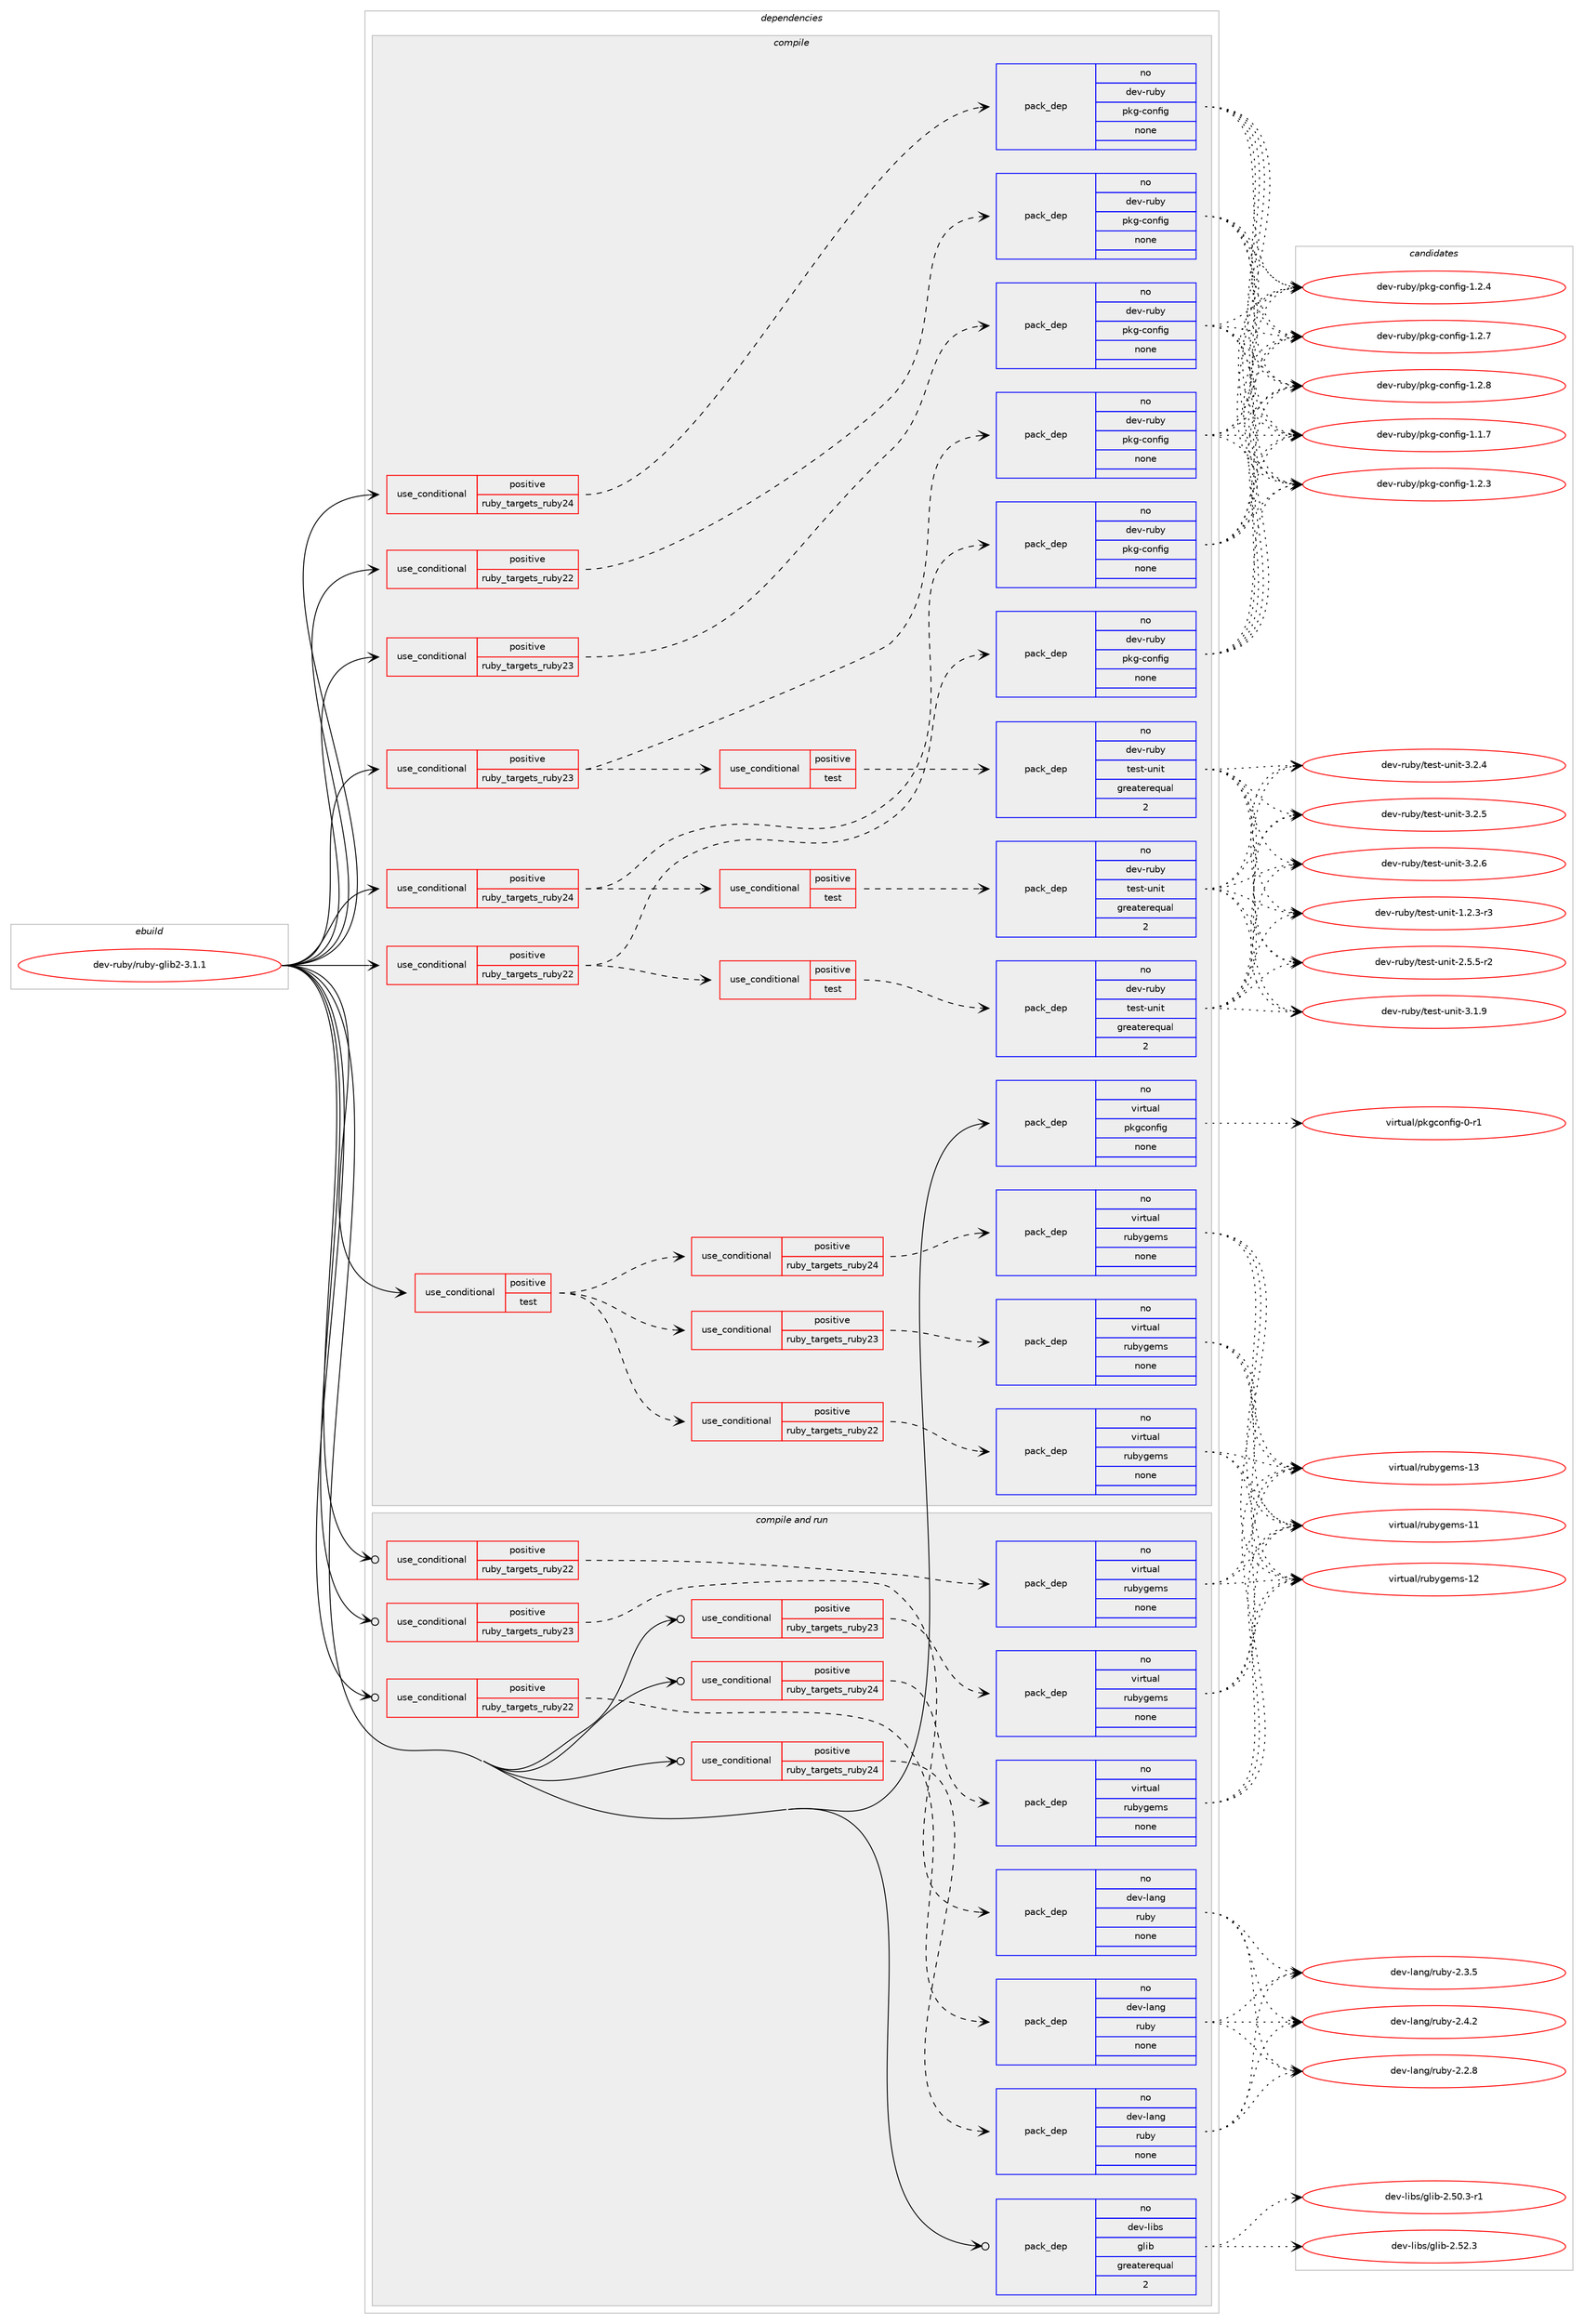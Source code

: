 digraph prolog {

# *************
# Graph options
# *************

newrank=true;
concentrate=true;
compound=true;
graph [rankdir=LR,fontname=Helvetica,fontsize=10,ranksep=1.5];#, ranksep=2.5, nodesep=0.2];
edge  [arrowhead=vee];
node  [fontname=Helvetica,fontsize=10];

# **********
# The ebuild
# **********

subgraph cluster_leftcol {
color=gray;
rank=same;
label=<<i>ebuild</i>>;
id [label="dev-ruby/ruby-glib2-3.1.1", color=red, width=4, href="../dev-ruby/ruby-glib2-3.1.1.svg"];
}

# ****************
# The dependencies
# ****************

subgraph cluster_midcol {
color=gray;
label=<<i>dependencies</i>>;
subgraph cluster_compile {
fillcolor="#eeeeee";
style=filled;
label=<<i>compile</i>>;
subgraph cond70998 {
dependency266520 [label=<<TABLE BORDER="0" CELLBORDER="1" CELLSPACING="0" CELLPADDING="4"><TR><TD ROWSPAN="3" CELLPADDING="10">use_conditional</TD></TR><TR><TD>positive</TD></TR><TR><TD>ruby_targets_ruby22</TD></TR></TABLE>>, shape=none, color=red];
subgraph pack191408 {
dependency266521 [label=<<TABLE BORDER="0" CELLBORDER="1" CELLSPACING="0" CELLPADDING="4" WIDTH="220"><TR><TD ROWSPAN="6" CELLPADDING="30">pack_dep</TD></TR><TR><TD WIDTH="110">no</TD></TR><TR><TD>dev-ruby</TD></TR><TR><TD>pkg-config</TD></TR><TR><TD>none</TD></TR><TR><TD></TD></TR></TABLE>>, shape=none, color=blue];
}
dependency266520:e -> dependency266521:w [weight=20,style="dashed",arrowhead="vee"];
}
id:e -> dependency266520:w [weight=20,style="solid",arrowhead="vee"];
subgraph cond70999 {
dependency266522 [label=<<TABLE BORDER="0" CELLBORDER="1" CELLSPACING="0" CELLPADDING="4"><TR><TD ROWSPAN="3" CELLPADDING="10">use_conditional</TD></TR><TR><TD>positive</TD></TR><TR><TD>ruby_targets_ruby22</TD></TR></TABLE>>, shape=none, color=red];
subgraph pack191409 {
dependency266523 [label=<<TABLE BORDER="0" CELLBORDER="1" CELLSPACING="0" CELLPADDING="4" WIDTH="220"><TR><TD ROWSPAN="6" CELLPADDING="30">pack_dep</TD></TR><TR><TD WIDTH="110">no</TD></TR><TR><TD>dev-ruby</TD></TR><TR><TD>pkg-config</TD></TR><TR><TD>none</TD></TR><TR><TD></TD></TR></TABLE>>, shape=none, color=blue];
}
dependency266522:e -> dependency266523:w [weight=20,style="dashed",arrowhead="vee"];
subgraph cond71000 {
dependency266524 [label=<<TABLE BORDER="0" CELLBORDER="1" CELLSPACING="0" CELLPADDING="4"><TR><TD ROWSPAN="3" CELLPADDING="10">use_conditional</TD></TR><TR><TD>positive</TD></TR><TR><TD>test</TD></TR></TABLE>>, shape=none, color=red];
subgraph pack191410 {
dependency266525 [label=<<TABLE BORDER="0" CELLBORDER="1" CELLSPACING="0" CELLPADDING="4" WIDTH="220"><TR><TD ROWSPAN="6" CELLPADDING="30">pack_dep</TD></TR><TR><TD WIDTH="110">no</TD></TR><TR><TD>dev-ruby</TD></TR><TR><TD>test-unit</TD></TR><TR><TD>greaterequal</TD></TR><TR><TD>2</TD></TR></TABLE>>, shape=none, color=blue];
}
dependency266524:e -> dependency266525:w [weight=20,style="dashed",arrowhead="vee"];
}
dependency266522:e -> dependency266524:w [weight=20,style="dashed",arrowhead="vee"];
}
id:e -> dependency266522:w [weight=20,style="solid",arrowhead="vee"];
subgraph cond71001 {
dependency266526 [label=<<TABLE BORDER="0" CELLBORDER="1" CELLSPACING="0" CELLPADDING="4"><TR><TD ROWSPAN="3" CELLPADDING="10">use_conditional</TD></TR><TR><TD>positive</TD></TR><TR><TD>ruby_targets_ruby23</TD></TR></TABLE>>, shape=none, color=red];
subgraph pack191411 {
dependency266527 [label=<<TABLE BORDER="0" CELLBORDER="1" CELLSPACING="0" CELLPADDING="4" WIDTH="220"><TR><TD ROWSPAN="6" CELLPADDING="30">pack_dep</TD></TR><TR><TD WIDTH="110">no</TD></TR><TR><TD>dev-ruby</TD></TR><TR><TD>pkg-config</TD></TR><TR><TD>none</TD></TR><TR><TD></TD></TR></TABLE>>, shape=none, color=blue];
}
dependency266526:e -> dependency266527:w [weight=20,style="dashed",arrowhead="vee"];
}
id:e -> dependency266526:w [weight=20,style="solid",arrowhead="vee"];
subgraph cond71002 {
dependency266528 [label=<<TABLE BORDER="0" CELLBORDER="1" CELLSPACING="0" CELLPADDING="4"><TR><TD ROWSPAN="3" CELLPADDING="10">use_conditional</TD></TR><TR><TD>positive</TD></TR><TR><TD>ruby_targets_ruby23</TD></TR></TABLE>>, shape=none, color=red];
subgraph pack191412 {
dependency266529 [label=<<TABLE BORDER="0" CELLBORDER="1" CELLSPACING="0" CELLPADDING="4" WIDTH="220"><TR><TD ROWSPAN="6" CELLPADDING="30">pack_dep</TD></TR><TR><TD WIDTH="110">no</TD></TR><TR><TD>dev-ruby</TD></TR><TR><TD>pkg-config</TD></TR><TR><TD>none</TD></TR><TR><TD></TD></TR></TABLE>>, shape=none, color=blue];
}
dependency266528:e -> dependency266529:w [weight=20,style="dashed",arrowhead="vee"];
subgraph cond71003 {
dependency266530 [label=<<TABLE BORDER="0" CELLBORDER="1" CELLSPACING="0" CELLPADDING="4"><TR><TD ROWSPAN="3" CELLPADDING="10">use_conditional</TD></TR><TR><TD>positive</TD></TR><TR><TD>test</TD></TR></TABLE>>, shape=none, color=red];
subgraph pack191413 {
dependency266531 [label=<<TABLE BORDER="0" CELLBORDER="1" CELLSPACING="0" CELLPADDING="4" WIDTH="220"><TR><TD ROWSPAN="6" CELLPADDING="30">pack_dep</TD></TR><TR><TD WIDTH="110">no</TD></TR><TR><TD>dev-ruby</TD></TR><TR><TD>test-unit</TD></TR><TR><TD>greaterequal</TD></TR><TR><TD>2</TD></TR></TABLE>>, shape=none, color=blue];
}
dependency266530:e -> dependency266531:w [weight=20,style="dashed",arrowhead="vee"];
}
dependency266528:e -> dependency266530:w [weight=20,style="dashed",arrowhead="vee"];
}
id:e -> dependency266528:w [weight=20,style="solid",arrowhead="vee"];
subgraph cond71004 {
dependency266532 [label=<<TABLE BORDER="0" CELLBORDER="1" CELLSPACING="0" CELLPADDING="4"><TR><TD ROWSPAN="3" CELLPADDING="10">use_conditional</TD></TR><TR><TD>positive</TD></TR><TR><TD>ruby_targets_ruby24</TD></TR></TABLE>>, shape=none, color=red];
subgraph pack191414 {
dependency266533 [label=<<TABLE BORDER="0" CELLBORDER="1" CELLSPACING="0" CELLPADDING="4" WIDTH="220"><TR><TD ROWSPAN="6" CELLPADDING="30">pack_dep</TD></TR><TR><TD WIDTH="110">no</TD></TR><TR><TD>dev-ruby</TD></TR><TR><TD>pkg-config</TD></TR><TR><TD>none</TD></TR><TR><TD></TD></TR></TABLE>>, shape=none, color=blue];
}
dependency266532:e -> dependency266533:w [weight=20,style="dashed",arrowhead="vee"];
}
id:e -> dependency266532:w [weight=20,style="solid",arrowhead="vee"];
subgraph cond71005 {
dependency266534 [label=<<TABLE BORDER="0" CELLBORDER="1" CELLSPACING="0" CELLPADDING="4"><TR><TD ROWSPAN="3" CELLPADDING="10">use_conditional</TD></TR><TR><TD>positive</TD></TR><TR><TD>ruby_targets_ruby24</TD></TR></TABLE>>, shape=none, color=red];
subgraph pack191415 {
dependency266535 [label=<<TABLE BORDER="0" CELLBORDER="1" CELLSPACING="0" CELLPADDING="4" WIDTH="220"><TR><TD ROWSPAN="6" CELLPADDING="30">pack_dep</TD></TR><TR><TD WIDTH="110">no</TD></TR><TR><TD>dev-ruby</TD></TR><TR><TD>pkg-config</TD></TR><TR><TD>none</TD></TR><TR><TD></TD></TR></TABLE>>, shape=none, color=blue];
}
dependency266534:e -> dependency266535:w [weight=20,style="dashed",arrowhead="vee"];
subgraph cond71006 {
dependency266536 [label=<<TABLE BORDER="0" CELLBORDER="1" CELLSPACING="0" CELLPADDING="4"><TR><TD ROWSPAN="3" CELLPADDING="10">use_conditional</TD></TR><TR><TD>positive</TD></TR><TR><TD>test</TD></TR></TABLE>>, shape=none, color=red];
subgraph pack191416 {
dependency266537 [label=<<TABLE BORDER="0" CELLBORDER="1" CELLSPACING="0" CELLPADDING="4" WIDTH="220"><TR><TD ROWSPAN="6" CELLPADDING="30">pack_dep</TD></TR><TR><TD WIDTH="110">no</TD></TR><TR><TD>dev-ruby</TD></TR><TR><TD>test-unit</TD></TR><TR><TD>greaterequal</TD></TR><TR><TD>2</TD></TR></TABLE>>, shape=none, color=blue];
}
dependency266536:e -> dependency266537:w [weight=20,style="dashed",arrowhead="vee"];
}
dependency266534:e -> dependency266536:w [weight=20,style="dashed",arrowhead="vee"];
}
id:e -> dependency266534:w [weight=20,style="solid",arrowhead="vee"];
subgraph cond71007 {
dependency266538 [label=<<TABLE BORDER="0" CELLBORDER="1" CELLSPACING="0" CELLPADDING="4"><TR><TD ROWSPAN="3" CELLPADDING="10">use_conditional</TD></TR><TR><TD>positive</TD></TR><TR><TD>test</TD></TR></TABLE>>, shape=none, color=red];
subgraph cond71008 {
dependency266539 [label=<<TABLE BORDER="0" CELLBORDER="1" CELLSPACING="0" CELLPADDING="4"><TR><TD ROWSPAN="3" CELLPADDING="10">use_conditional</TD></TR><TR><TD>positive</TD></TR><TR><TD>ruby_targets_ruby22</TD></TR></TABLE>>, shape=none, color=red];
subgraph pack191417 {
dependency266540 [label=<<TABLE BORDER="0" CELLBORDER="1" CELLSPACING="0" CELLPADDING="4" WIDTH="220"><TR><TD ROWSPAN="6" CELLPADDING="30">pack_dep</TD></TR><TR><TD WIDTH="110">no</TD></TR><TR><TD>virtual</TD></TR><TR><TD>rubygems</TD></TR><TR><TD>none</TD></TR><TR><TD></TD></TR></TABLE>>, shape=none, color=blue];
}
dependency266539:e -> dependency266540:w [weight=20,style="dashed",arrowhead="vee"];
}
dependency266538:e -> dependency266539:w [weight=20,style="dashed",arrowhead="vee"];
subgraph cond71009 {
dependency266541 [label=<<TABLE BORDER="0" CELLBORDER="1" CELLSPACING="0" CELLPADDING="4"><TR><TD ROWSPAN="3" CELLPADDING="10">use_conditional</TD></TR><TR><TD>positive</TD></TR><TR><TD>ruby_targets_ruby23</TD></TR></TABLE>>, shape=none, color=red];
subgraph pack191418 {
dependency266542 [label=<<TABLE BORDER="0" CELLBORDER="1" CELLSPACING="0" CELLPADDING="4" WIDTH="220"><TR><TD ROWSPAN="6" CELLPADDING="30">pack_dep</TD></TR><TR><TD WIDTH="110">no</TD></TR><TR><TD>virtual</TD></TR><TR><TD>rubygems</TD></TR><TR><TD>none</TD></TR><TR><TD></TD></TR></TABLE>>, shape=none, color=blue];
}
dependency266541:e -> dependency266542:w [weight=20,style="dashed",arrowhead="vee"];
}
dependency266538:e -> dependency266541:w [weight=20,style="dashed",arrowhead="vee"];
subgraph cond71010 {
dependency266543 [label=<<TABLE BORDER="0" CELLBORDER="1" CELLSPACING="0" CELLPADDING="4"><TR><TD ROWSPAN="3" CELLPADDING="10">use_conditional</TD></TR><TR><TD>positive</TD></TR><TR><TD>ruby_targets_ruby24</TD></TR></TABLE>>, shape=none, color=red];
subgraph pack191419 {
dependency266544 [label=<<TABLE BORDER="0" CELLBORDER="1" CELLSPACING="0" CELLPADDING="4" WIDTH="220"><TR><TD ROWSPAN="6" CELLPADDING="30">pack_dep</TD></TR><TR><TD WIDTH="110">no</TD></TR><TR><TD>virtual</TD></TR><TR><TD>rubygems</TD></TR><TR><TD>none</TD></TR><TR><TD></TD></TR></TABLE>>, shape=none, color=blue];
}
dependency266543:e -> dependency266544:w [weight=20,style="dashed",arrowhead="vee"];
}
dependency266538:e -> dependency266543:w [weight=20,style="dashed",arrowhead="vee"];
}
id:e -> dependency266538:w [weight=20,style="solid",arrowhead="vee"];
subgraph pack191420 {
dependency266545 [label=<<TABLE BORDER="0" CELLBORDER="1" CELLSPACING="0" CELLPADDING="4" WIDTH="220"><TR><TD ROWSPAN="6" CELLPADDING="30">pack_dep</TD></TR><TR><TD WIDTH="110">no</TD></TR><TR><TD>virtual</TD></TR><TR><TD>pkgconfig</TD></TR><TR><TD>none</TD></TR><TR><TD></TD></TR></TABLE>>, shape=none, color=blue];
}
id:e -> dependency266545:w [weight=20,style="solid",arrowhead="vee"];
}
subgraph cluster_compileandrun {
fillcolor="#eeeeee";
style=filled;
label=<<i>compile and run</i>>;
subgraph cond71011 {
dependency266546 [label=<<TABLE BORDER="0" CELLBORDER="1" CELLSPACING="0" CELLPADDING="4"><TR><TD ROWSPAN="3" CELLPADDING="10">use_conditional</TD></TR><TR><TD>positive</TD></TR><TR><TD>ruby_targets_ruby22</TD></TR></TABLE>>, shape=none, color=red];
subgraph pack191421 {
dependency266547 [label=<<TABLE BORDER="0" CELLBORDER="1" CELLSPACING="0" CELLPADDING="4" WIDTH="220"><TR><TD ROWSPAN="6" CELLPADDING="30">pack_dep</TD></TR><TR><TD WIDTH="110">no</TD></TR><TR><TD>dev-lang</TD></TR><TR><TD>ruby</TD></TR><TR><TD>none</TD></TR><TR><TD></TD></TR></TABLE>>, shape=none, color=blue];
}
dependency266546:e -> dependency266547:w [weight=20,style="dashed",arrowhead="vee"];
}
id:e -> dependency266546:w [weight=20,style="solid",arrowhead="odotvee"];
subgraph cond71012 {
dependency266548 [label=<<TABLE BORDER="0" CELLBORDER="1" CELLSPACING="0" CELLPADDING="4"><TR><TD ROWSPAN="3" CELLPADDING="10">use_conditional</TD></TR><TR><TD>positive</TD></TR><TR><TD>ruby_targets_ruby22</TD></TR></TABLE>>, shape=none, color=red];
subgraph pack191422 {
dependency266549 [label=<<TABLE BORDER="0" CELLBORDER="1" CELLSPACING="0" CELLPADDING="4" WIDTH="220"><TR><TD ROWSPAN="6" CELLPADDING="30">pack_dep</TD></TR><TR><TD WIDTH="110">no</TD></TR><TR><TD>virtual</TD></TR><TR><TD>rubygems</TD></TR><TR><TD>none</TD></TR><TR><TD></TD></TR></TABLE>>, shape=none, color=blue];
}
dependency266548:e -> dependency266549:w [weight=20,style="dashed",arrowhead="vee"];
}
id:e -> dependency266548:w [weight=20,style="solid",arrowhead="odotvee"];
subgraph cond71013 {
dependency266550 [label=<<TABLE BORDER="0" CELLBORDER="1" CELLSPACING="0" CELLPADDING="4"><TR><TD ROWSPAN="3" CELLPADDING="10">use_conditional</TD></TR><TR><TD>positive</TD></TR><TR><TD>ruby_targets_ruby23</TD></TR></TABLE>>, shape=none, color=red];
subgraph pack191423 {
dependency266551 [label=<<TABLE BORDER="0" CELLBORDER="1" CELLSPACING="0" CELLPADDING="4" WIDTH="220"><TR><TD ROWSPAN="6" CELLPADDING="30">pack_dep</TD></TR><TR><TD WIDTH="110">no</TD></TR><TR><TD>dev-lang</TD></TR><TR><TD>ruby</TD></TR><TR><TD>none</TD></TR><TR><TD></TD></TR></TABLE>>, shape=none, color=blue];
}
dependency266550:e -> dependency266551:w [weight=20,style="dashed",arrowhead="vee"];
}
id:e -> dependency266550:w [weight=20,style="solid",arrowhead="odotvee"];
subgraph cond71014 {
dependency266552 [label=<<TABLE BORDER="0" CELLBORDER="1" CELLSPACING="0" CELLPADDING="4"><TR><TD ROWSPAN="3" CELLPADDING="10">use_conditional</TD></TR><TR><TD>positive</TD></TR><TR><TD>ruby_targets_ruby23</TD></TR></TABLE>>, shape=none, color=red];
subgraph pack191424 {
dependency266553 [label=<<TABLE BORDER="0" CELLBORDER="1" CELLSPACING="0" CELLPADDING="4" WIDTH="220"><TR><TD ROWSPAN="6" CELLPADDING="30">pack_dep</TD></TR><TR><TD WIDTH="110">no</TD></TR><TR><TD>virtual</TD></TR><TR><TD>rubygems</TD></TR><TR><TD>none</TD></TR><TR><TD></TD></TR></TABLE>>, shape=none, color=blue];
}
dependency266552:e -> dependency266553:w [weight=20,style="dashed",arrowhead="vee"];
}
id:e -> dependency266552:w [weight=20,style="solid",arrowhead="odotvee"];
subgraph cond71015 {
dependency266554 [label=<<TABLE BORDER="0" CELLBORDER="1" CELLSPACING="0" CELLPADDING="4"><TR><TD ROWSPAN="3" CELLPADDING="10">use_conditional</TD></TR><TR><TD>positive</TD></TR><TR><TD>ruby_targets_ruby24</TD></TR></TABLE>>, shape=none, color=red];
subgraph pack191425 {
dependency266555 [label=<<TABLE BORDER="0" CELLBORDER="1" CELLSPACING="0" CELLPADDING="4" WIDTH="220"><TR><TD ROWSPAN="6" CELLPADDING="30">pack_dep</TD></TR><TR><TD WIDTH="110">no</TD></TR><TR><TD>dev-lang</TD></TR><TR><TD>ruby</TD></TR><TR><TD>none</TD></TR><TR><TD></TD></TR></TABLE>>, shape=none, color=blue];
}
dependency266554:e -> dependency266555:w [weight=20,style="dashed",arrowhead="vee"];
}
id:e -> dependency266554:w [weight=20,style="solid",arrowhead="odotvee"];
subgraph cond71016 {
dependency266556 [label=<<TABLE BORDER="0" CELLBORDER="1" CELLSPACING="0" CELLPADDING="4"><TR><TD ROWSPAN="3" CELLPADDING="10">use_conditional</TD></TR><TR><TD>positive</TD></TR><TR><TD>ruby_targets_ruby24</TD></TR></TABLE>>, shape=none, color=red];
subgraph pack191426 {
dependency266557 [label=<<TABLE BORDER="0" CELLBORDER="1" CELLSPACING="0" CELLPADDING="4" WIDTH="220"><TR><TD ROWSPAN="6" CELLPADDING="30">pack_dep</TD></TR><TR><TD WIDTH="110">no</TD></TR><TR><TD>virtual</TD></TR><TR><TD>rubygems</TD></TR><TR><TD>none</TD></TR><TR><TD></TD></TR></TABLE>>, shape=none, color=blue];
}
dependency266556:e -> dependency266557:w [weight=20,style="dashed",arrowhead="vee"];
}
id:e -> dependency266556:w [weight=20,style="solid",arrowhead="odotvee"];
subgraph pack191427 {
dependency266558 [label=<<TABLE BORDER="0" CELLBORDER="1" CELLSPACING="0" CELLPADDING="4" WIDTH="220"><TR><TD ROWSPAN="6" CELLPADDING="30">pack_dep</TD></TR><TR><TD WIDTH="110">no</TD></TR><TR><TD>dev-libs</TD></TR><TR><TD>glib</TD></TR><TR><TD>greaterequal</TD></TR><TR><TD>2</TD></TR></TABLE>>, shape=none, color=blue];
}
id:e -> dependency266558:w [weight=20,style="solid",arrowhead="odotvee"];
}
subgraph cluster_run {
fillcolor="#eeeeee";
style=filled;
label=<<i>run</i>>;
}
}

# **************
# The candidates
# **************

subgraph cluster_choices {
rank=same;
color=gray;
label=<<i>candidates</i>>;

subgraph choice191408 {
color=black;
nodesep=1;
choice1001011184511411798121471121071034599111110102105103454946494655 [label="dev-ruby/pkg-config-1.1.7", color=red, width=4,href="../dev-ruby/pkg-config-1.1.7.svg"];
choice1001011184511411798121471121071034599111110102105103454946504651 [label="dev-ruby/pkg-config-1.2.3", color=red, width=4,href="../dev-ruby/pkg-config-1.2.3.svg"];
choice1001011184511411798121471121071034599111110102105103454946504652 [label="dev-ruby/pkg-config-1.2.4", color=red, width=4,href="../dev-ruby/pkg-config-1.2.4.svg"];
choice1001011184511411798121471121071034599111110102105103454946504655 [label="dev-ruby/pkg-config-1.2.7", color=red, width=4,href="../dev-ruby/pkg-config-1.2.7.svg"];
choice1001011184511411798121471121071034599111110102105103454946504656 [label="dev-ruby/pkg-config-1.2.8", color=red, width=4,href="../dev-ruby/pkg-config-1.2.8.svg"];
dependency266521:e -> choice1001011184511411798121471121071034599111110102105103454946494655:w [style=dotted,weight="100"];
dependency266521:e -> choice1001011184511411798121471121071034599111110102105103454946504651:w [style=dotted,weight="100"];
dependency266521:e -> choice1001011184511411798121471121071034599111110102105103454946504652:w [style=dotted,weight="100"];
dependency266521:e -> choice1001011184511411798121471121071034599111110102105103454946504655:w [style=dotted,weight="100"];
dependency266521:e -> choice1001011184511411798121471121071034599111110102105103454946504656:w [style=dotted,weight="100"];
}
subgraph choice191409 {
color=black;
nodesep=1;
choice1001011184511411798121471121071034599111110102105103454946494655 [label="dev-ruby/pkg-config-1.1.7", color=red, width=4,href="../dev-ruby/pkg-config-1.1.7.svg"];
choice1001011184511411798121471121071034599111110102105103454946504651 [label="dev-ruby/pkg-config-1.2.3", color=red, width=4,href="../dev-ruby/pkg-config-1.2.3.svg"];
choice1001011184511411798121471121071034599111110102105103454946504652 [label="dev-ruby/pkg-config-1.2.4", color=red, width=4,href="../dev-ruby/pkg-config-1.2.4.svg"];
choice1001011184511411798121471121071034599111110102105103454946504655 [label="dev-ruby/pkg-config-1.2.7", color=red, width=4,href="../dev-ruby/pkg-config-1.2.7.svg"];
choice1001011184511411798121471121071034599111110102105103454946504656 [label="dev-ruby/pkg-config-1.2.8", color=red, width=4,href="../dev-ruby/pkg-config-1.2.8.svg"];
dependency266523:e -> choice1001011184511411798121471121071034599111110102105103454946494655:w [style=dotted,weight="100"];
dependency266523:e -> choice1001011184511411798121471121071034599111110102105103454946504651:w [style=dotted,weight="100"];
dependency266523:e -> choice1001011184511411798121471121071034599111110102105103454946504652:w [style=dotted,weight="100"];
dependency266523:e -> choice1001011184511411798121471121071034599111110102105103454946504655:w [style=dotted,weight="100"];
dependency266523:e -> choice1001011184511411798121471121071034599111110102105103454946504656:w [style=dotted,weight="100"];
}
subgraph choice191410 {
color=black;
nodesep=1;
choice100101118451141179812147116101115116451171101051164549465046514511451 [label="dev-ruby/test-unit-1.2.3-r3", color=red, width=4,href="../dev-ruby/test-unit-1.2.3-r3.svg"];
choice100101118451141179812147116101115116451171101051164550465346534511450 [label="dev-ruby/test-unit-2.5.5-r2", color=red, width=4,href="../dev-ruby/test-unit-2.5.5-r2.svg"];
choice10010111845114117981214711610111511645117110105116455146494657 [label="dev-ruby/test-unit-3.1.9", color=red, width=4,href="../dev-ruby/test-unit-3.1.9.svg"];
choice10010111845114117981214711610111511645117110105116455146504652 [label="dev-ruby/test-unit-3.2.4", color=red, width=4,href="../dev-ruby/test-unit-3.2.4.svg"];
choice10010111845114117981214711610111511645117110105116455146504653 [label="dev-ruby/test-unit-3.2.5", color=red, width=4,href="../dev-ruby/test-unit-3.2.5.svg"];
choice10010111845114117981214711610111511645117110105116455146504654 [label="dev-ruby/test-unit-3.2.6", color=red, width=4,href="../dev-ruby/test-unit-3.2.6.svg"];
dependency266525:e -> choice100101118451141179812147116101115116451171101051164549465046514511451:w [style=dotted,weight="100"];
dependency266525:e -> choice100101118451141179812147116101115116451171101051164550465346534511450:w [style=dotted,weight="100"];
dependency266525:e -> choice10010111845114117981214711610111511645117110105116455146494657:w [style=dotted,weight="100"];
dependency266525:e -> choice10010111845114117981214711610111511645117110105116455146504652:w [style=dotted,weight="100"];
dependency266525:e -> choice10010111845114117981214711610111511645117110105116455146504653:w [style=dotted,weight="100"];
dependency266525:e -> choice10010111845114117981214711610111511645117110105116455146504654:w [style=dotted,weight="100"];
}
subgraph choice191411 {
color=black;
nodesep=1;
choice1001011184511411798121471121071034599111110102105103454946494655 [label="dev-ruby/pkg-config-1.1.7", color=red, width=4,href="../dev-ruby/pkg-config-1.1.7.svg"];
choice1001011184511411798121471121071034599111110102105103454946504651 [label="dev-ruby/pkg-config-1.2.3", color=red, width=4,href="../dev-ruby/pkg-config-1.2.3.svg"];
choice1001011184511411798121471121071034599111110102105103454946504652 [label="dev-ruby/pkg-config-1.2.4", color=red, width=4,href="../dev-ruby/pkg-config-1.2.4.svg"];
choice1001011184511411798121471121071034599111110102105103454946504655 [label="dev-ruby/pkg-config-1.2.7", color=red, width=4,href="../dev-ruby/pkg-config-1.2.7.svg"];
choice1001011184511411798121471121071034599111110102105103454946504656 [label="dev-ruby/pkg-config-1.2.8", color=red, width=4,href="../dev-ruby/pkg-config-1.2.8.svg"];
dependency266527:e -> choice1001011184511411798121471121071034599111110102105103454946494655:w [style=dotted,weight="100"];
dependency266527:e -> choice1001011184511411798121471121071034599111110102105103454946504651:w [style=dotted,weight="100"];
dependency266527:e -> choice1001011184511411798121471121071034599111110102105103454946504652:w [style=dotted,weight="100"];
dependency266527:e -> choice1001011184511411798121471121071034599111110102105103454946504655:w [style=dotted,weight="100"];
dependency266527:e -> choice1001011184511411798121471121071034599111110102105103454946504656:w [style=dotted,weight="100"];
}
subgraph choice191412 {
color=black;
nodesep=1;
choice1001011184511411798121471121071034599111110102105103454946494655 [label="dev-ruby/pkg-config-1.1.7", color=red, width=4,href="../dev-ruby/pkg-config-1.1.7.svg"];
choice1001011184511411798121471121071034599111110102105103454946504651 [label="dev-ruby/pkg-config-1.2.3", color=red, width=4,href="../dev-ruby/pkg-config-1.2.3.svg"];
choice1001011184511411798121471121071034599111110102105103454946504652 [label="dev-ruby/pkg-config-1.2.4", color=red, width=4,href="../dev-ruby/pkg-config-1.2.4.svg"];
choice1001011184511411798121471121071034599111110102105103454946504655 [label="dev-ruby/pkg-config-1.2.7", color=red, width=4,href="../dev-ruby/pkg-config-1.2.7.svg"];
choice1001011184511411798121471121071034599111110102105103454946504656 [label="dev-ruby/pkg-config-1.2.8", color=red, width=4,href="../dev-ruby/pkg-config-1.2.8.svg"];
dependency266529:e -> choice1001011184511411798121471121071034599111110102105103454946494655:w [style=dotted,weight="100"];
dependency266529:e -> choice1001011184511411798121471121071034599111110102105103454946504651:w [style=dotted,weight="100"];
dependency266529:e -> choice1001011184511411798121471121071034599111110102105103454946504652:w [style=dotted,weight="100"];
dependency266529:e -> choice1001011184511411798121471121071034599111110102105103454946504655:w [style=dotted,weight="100"];
dependency266529:e -> choice1001011184511411798121471121071034599111110102105103454946504656:w [style=dotted,weight="100"];
}
subgraph choice191413 {
color=black;
nodesep=1;
choice100101118451141179812147116101115116451171101051164549465046514511451 [label="dev-ruby/test-unit-1.2.3-r3", color=red, width=4,href="../dev-ruby/test-unit-1.2.3-r3.svg"];
choice100101118451141179812147116101115116451171101051164550465346534511450 [label="dev-ruby/test-unit-2.5.5-r2", color=red, width=4,href="../dev-ruby/test-unit-2.5.5-r2.svg"];
choice10010111845114117981214711610111511645117110105116455146494657 [label="dev-ruby/test-unit-3.1.9", color=red, width=4,href="../dev-ruby/test-unit-3.1.9.svg"];
choice10010111845114117981214711610111511645117110105116455146504652 [label="dev-ruby/test-unit-3.2.4", color=red, width=4,href="../dev-ruby/test-unit-3.2.4.svg"];
choice10010111845114117981214711610111511645117110105116455146504653 [label="dev-ruby/test-unit-3.2.5", color=red, width=4,href="../dev-ruby/test-unit-3.2.5.svg"];
choice10010111845114117981214711610111511645117110105116455146504654 [label="dev-ruby/test-unit-3.2.6", color=red, width=4,href="../dev-ruby/test-unit-3.2.6.svg"];
dependency266531:e -> choice100101118451141179812147116101115116451171101051164549465046514511451:w [style=dotted,weight="100"];
dependency266531:e -> choice100101118451141179812147116101115116451171101051164550465346534511450:w [style=dotted,weight="100"];
dependency266531:e -> choice10010111845114117981214711610111511645117110105116455146494657:w [style=dotted,weight="100"];
dependency266531:e -> choice10010111845114117981214711610111511645117110105116455146504652:w [style=dotted,weight="100"];
dependency266531:e -> choice10010111845114117981214711610111511645117110105116455146504653:w [style=dotted,weight="100"];
dependency266531:e -> choice10010111845114117981214711610111511645117110105116455146504654:w [style=dotted,weight="100"];
}
subgraph choice191414 {
color=black;
nodesep=1;
choice1001011184511411798121471121071034599111110102105103454946494655 [label="dev-ruby/pkg-config-1.1.7", color=red, width=4,href="../dev-ruby/pkg-config-1.1.7.svg"];
choice1001011184511411798121471121071034599111110102105103454946504651 [label="dev-ruby/pkg-config-1.2.3", color=red, width=4,href="../dev-ruby/pkg-config-1.2.3.svg"];
choice1001011184511411798121471121071034599111110102105103454946504652 [label="dev-ruby/pkg-config-1.2.4", color=red, width=4,href="../dev-ruby/pkg-config-1.2.4.svg"];
choice1001011184511411798121471121071034599111110102105103454946504655 [label="dev-ruby/pkg-config-1.2.7", color=red, width=4,href="../dev-ruby/pkg-config-1.2.7.svg"];
choice1001011184511411798121471121071034599111110102105103454946504656 [label="dev-ruby/pkg-config-1.2.8", color=red, width=4,href="../dev-ruby/pkg-config-1.2.8.svg"];
dependency266533:e -> choice1001011184511411798121471121071034599111110102105103454946494655:w [style=dotted,weight="100"];
dependency266533:e -> choice1001011184511411798121471121071034599111110102105103454946504651:w [style=dotted,weight="100"];
dependency266533:e -> choice1001011184511411798121471121071034599111110102105103454946504652:w [style=dotted,weight="100"];
dependency266533:e -> choice1001011184511411798121471121071034599111110102105103454946504655:w [style=dotted,weight="100"];
dependency266533:e -> choice1001011184511411798121471121071034599111110102105103454946504656:w [style=dotted,weight="100"];
}
subgraph choice191415 {
color=black;
nodesep=1;
choice1001011184511411798121471121071034599111110102105103454946494655 [label="dev-ruby/pkg-config-1.1.7", color=red, width=4,href="../dev-ruby/pkg-config-1.1.7.svg"];
choice1001011184511411798121471121071034599111110102105103454946504651 [label="dev-ruby/pkg-config-1.2.3", color=red, width=4,href="../dev-ruby/pkg-config-1.2.3.svg"];
choice1001011184511411798121471121071034599111110102105103454946504652 [label="dev-ruby/pkg-config-1.2.4", color=red, width=4,href="../dev-ruby/pkg-config-1.2.4.svg"];
choice1001011184511411798121471121071034599111110102105103454946504655 [label="dev-ruby/pkg-config-1.2.7", color=red, width=4,href="../dev-ruby/pkg-config-1.2.7.svg"];
choice1001011184511411798121471121071034599111110102105103454946504656 [label="dev-ruby/pkg-config-1.2.8", color=red, width=4,href="../dev-ruby/pkg-config-1.2.8.svg"];
dependency266535:e -> choice1001011184511411798121471121071034599111110102105103454946494655:w [style=dotted,weight="100"];
dependency266535:e -> choice1001011184511411798121471121071034599111110102105103454946504651:w [style=dotted,weight="100"];
dependency266535:e -> choice1001011184511411798121471121071034599111110102105103454946504652:w [style=dotted,weight="100"];
dependency266535:e -> choice1001011184511411798121471121071034599111110102105103454946504655:w [style=dotted,weight="100"];
dependency266535:e -> choice1001011184511411798121471121071034599111110102105103454946504656:w [style=dotted,weight="100"];
}
subgraph choice191416 {
color=black;
nodesep=1;
choice100101118451141179812147116101115116451171101051164549465046514511451 [label="dev-ruby/test-unit-1.2.3-r3", color=red, width=4,href="../dev-ruby/test-unit-1.2.3-r3.svg"];
choice100101118451141179812147116101115116451171101051164550465346534511450 [label="dev-ruby/test-unit-2.5.5-r2", color=red, width=4,href="../dev-ruby/test-unit-2.5.5-r2.svg"];
choice10010111845114117981214711610111511645117110105116455146494657 [label="dev-ruby/test-unit-3.1.9", color=red, width=4,href="../dev-ruby/test-unit-3.1.9.svg"];
choice10010111845114117981214711610111511645117110105116455146504652 [label="dev-ruby/test-unit-3.2.4", color=red, width=4,href="../dev-ruby/test-unit-3.2.4.svg"];
choice10010111845114117981214711610111511645117110105116455146504653 [label="dev-ruby/test-unit-3.2.5", color=red, width=4,href="../dev-ruby/test-unit-3.2.5.svg"];
choice10010111845114117981214711610111511645117110105116455146504654 [label="dev-ruby/test-unit-3.2.6", color=red, width=4,href="../dev-ruby/test-unit-3.2.6.svg"];
dependency266537:e -> choice100101118451141179812147116101115116451171101051164549465046514511451:w [style=dotted,weight="100"];
dependency266537:e -> choice100101118451141179812147116101115116451171101051164550465346534511450:w [style=dotted,weight="100"];
dependency266537:e -> choice10010111845114117981214711610111511645117110105116455146494657:w [style=dotted,weight="100"];
dependency266537:e -> choice10010111845114117981214711610111511645117110105116455146504652:w [style=dotted,weight="100"];
dependency266537:e -> choice10010111845114117981214711610111511645117110105116455146504653:w [style=dotted,weight="100"];
dependency266537:e -> choice10010111845114117981214711610111511645117110105116455146504654:w [style=dotted,weight="100"];
}
subgraph choice191417 {
color=black;
nodesep=1;
choice118105114116117971084711411798121103101109115454949 [label="virtual/rubygems-11", color=red, width=4,href="../virtual/rubygems-11.svg"];
choice118105114116117971084711411798121103101109115454950 [label="virtual/rubygems-12", color=red, width=4,href="../virtual/rubygems-12.svg"];
choice118105114116117971084711411798121103101109115454951 [label="virtual/rubygems-13", color=red, width=4,href="../virtual/rubygems-13.svg"];
dependency266540:e -> choice118105114116117971084711411798121103101109115454949:w [style=dotted,weight="100"];
dependency266540:e -> choice118105114116117971084711411798121103101109115454950:w [style=dotted,weight="100"];
dependency266540:e -> choice118105114116117971084711411798121103101109115454951:w [style=dotted,weight="100"];
}
subgraph choice191418 {
color=black;
nodesep=1;
choice118105114116117971084711411798121103101109115454949 [label="virtual/rubygems-11", color=red, width=4,href="../virtual/rubygems-11.svg"];
choice118105114116117971084711411798121103101109115454950 [label="virtual/rubygems-12", color=red, width=4,href="../virtual/rubygems-12.svg"];
choice118105114116117971084711411798121103101109115454951 [label="virtual/rubygems-13", color=red, width=4,href="../virtual/rubygems-13.svg"];
dependency266542:e -> choice118105114116117971084711411798121103101109115454949:w [style=dotted,weight="100"];
dependency266542:e -> choice118105114116117971084711411798121103101109115454950:w [style=dotted,weight="100"];
dependency266542:e -> choice118105114116117971084711411798121103101109115454951:w [style=dotted,weight="100"];
}
subgraph choice191419 {
color=black;
nodesep=1;
choice118105114116117971084711411798121103101109115454949 [label="virtual/rubygems-11", color=red, width=4,href="../virtual/rubygems-11.svg"];
choice118105114116117971084711411798121103101109115454950 [label="virtual/rubygems-12", color=red, width=4,href="../virtual/rubygems-12.svg"];
choice118105114116117971084711411798121103101109115454951 [label="virtual/rubygems-13", color=red, width=4,href="../virtual/rubygems-13.svg"];
dependency266544:e -> choice118105114116117971084711411798121103101109115454949:w [style=dotted,weight="100"];
dependency266544:e -> choice118105114116117971084711411798121103101109115454950:w [style=dotted,weight="100"];
dependency266544:e -> choice118105114116117971084711411798121103101109115454951:w [style=dotted,weight="100"];
}
subgraph choice191420 {
color=black;
nodesep=1;
choice11810511411611797108471121071039911111010210510345484511449 [label="virtual/pkgconfig-0-r1", color=red, width=4,href="../virtual/pkgconfig-0-r1.svg"];
dependency266545:e -> choice11810511411611797108471121071039911111010210510345484511449:w [style=dotted,weight="100"];
}
subgraph choice191421 {
color=black;
nodesep=1;
choice10010111845108971101034711411798121455046504656 [label="dev-lang/ruby-2.2.8", color=red, width=4,href="../dev-lang/ruby-2.2.8.svg"];
choice10010111845108971101034711411798121455046514653 [label="dev-lang/ruby-2.3.5", color=red, width=4,href="../dev-lang/ruby-2.3.5.svg"];
choice10010111845108971101034711411798121455046524650 [label="dev-lang/ruby-2.4.2", color=red, width=4,href="../dev-lang/ruby-2.4.2.svg"];
dependency266547:e -> choice10010111845108971101034711411798121455046504656:w [style=dotted,weight="100"];
dependency266547:e -> choice10010111845108971101034711411798121455046514653:w [style=dotted,weight="100"];
dependency266547:e -> choice10010111845108971101034711411798121455046524650:w [style=dotted,weight="100"];
}
subgraph choice191422 {
color=black;
nodesep=1;
choice118105114116117971084711411798121103101109115454949 [label="virtual/rubygems-11", color=red, width=4,href="../virtual/rubygems-11.svg"];
choice118105114116117971084711411798121103101109115454950 [label="virtual/rubygems-12", color=red, width=4,href="../virtual/rubygems-12.svg"];
choice118105114116117971084711411798121103101109115454951 [label="virtual/rubygems-13", color=red, width=4,href="../virtual/rubygems-13.svg"];
dependency266549:e -> choice118105114116117971084711411798121103101109115454949:w [style=dotted,weight="100"];
dependency266549:e -> choice118105114116117971084711411798121103101109115454950:w [style=dotted,weight="100"];
dependency266549:e -> choice118105114116117971084711411798121103101109115454951:w [style=dotted,weight="100"];
}
subgraph choice191423 {
color=black;
nodesep=1;
choice10010111845108971101034711411798121455046504656 [label="dev-lang/ruby-2.2.8", color=red, width=4,href="../dev-lang/ruby-2.2.8.svg"];
choice10010111845108971101034711411798121455046514653 [label="dev-lang/ruby-2.3.5", color=red, width=4,href="../dev-lang/ruby-2.3.5.svg"];
choice10010111845108971101034711411798121455046524650 [label="dev-lang/ruby-2.4.2", color=red, width=4,href="../dev-lang/ruby-2.4.2.svg"];
dependency266551:e -> choice10010111845108971101034711411798121455046504656:w [style=dotted,weight="100"];
dependency266551:e -> choice10010111845108971101034711411798121455046514653:w [style=dotted,weight="100"];
dependency266551:e -> choice10010111845108971101034711411798121455046524650:w [style=dotted,weight="100"];
}
subgraph choice191424 {
color=black;
nodesep=1;
choice118105114116117971084711411798121103101109115454949 [label="virtual/rubygems-11", color=red, width=4,href="../virtual/rubygems-11.svg"];
choice118105114116117971084711411798121103101109115454950 [label="virtual/rubygems-12", color=red, width=4,href="../virtual/rubygems-12.svg"];
choice118105114116117971084711411798121103101109115454951 [label="virtual/rubygems-13", color=red, width=4,href="../virtual/rubygems-13.svg"];
dependency266553:e -> choice118105114116117971084711411798121103101109115454949:w [style=dotted,weight="100"];
dependency266553:e -> choice118105114116117971084711411798121103101109115454950:w [style=dotted,weight="100"];
dependency266553:e -> choice118105114116117971084711411798121103101109115454951:w [style=dotted,weight="100"];
}
subgraph choice191425 {
color=black;
nodesep=1;
choice10010111845108971101034711411798121455046504656 [label="dev-lang/ruby-2.2.8", color=red, width=4,href="../dev-lang/ruby-2.2.8.svg"];
choice10010111845108971101034711411798121455046514653 [label="dev-lang/ruby-2.3.5", color=red, width=4,href="../dev-lang/ruby-2.3.5.svg"];
choice10010111845108971101034711411798121455046524650 [label="dev-lang/ruby-2.4.2", color=red, width=4,href="../dev-lang/ruby-2.4.2.svg"];
dependency266555:e -> choice10010111845108971101034711411798121455046504656:w [style=dotted,weight="100"];
dependency266555:e -> choice10010111845108971101034711411798121455046514653:w [style=dotted,weight="100"];
dependency266555:e -> choice10010111845108971101034711411798121455046524650:w [style=dotted,weight="100"];
}
subgraph choice191426 {
color=black;
nodesep=1;
choice118105114116117971084711411798121103101109115454949 [label="virtual/rubygems-11", color=red, width=4,href="../virtual/rubygems-11.svg"];
choice118105114116117971084711411798121103101109115454950 [label="virtual/rubygems-12", color=red, width=4,href="../virtual/rubygems-12.svg"];
choice118105114116117971084711411798121103101109115454951 [label="virtual/rubygems-13", color=red, width=4,href="../virtual/rubygems-13.svg"];
dependency266557:e -> choice118105114116117971084711411798121103101109115454949:w [style=dotted,weight="100"];
dependency266557:e -> choice118105114116117971084711411798121103101109115454950:w [style=dotted,weight="100"];
dependency266557:e -> choice118105114116117971084711411798121103101109115454951:w [style=dotted,weight="100"];
}
subgraph choice191427 {
color=black;
nodesep=1;
choice10010111845108105981154710310810598455046534846514511449 [label="dev-libs/glib-2.50.3-r1", color=red, width=4,href="../dev-libs/glib-2.50.3-r1.svg"];
choice1001011184510810598115471031081059845504653504651 [label="dev-libs/glib-2.52.3", color=red, width=4,href="../dev-libs/glib-2.52.3.svg"];
dependency266558:e -> choice10010111845108105981154710310810598455046534846514511449:w [style=dotted,weight="100"];
dependency266558:e -> choice1001011184510810598115471031081059845504653504651:w [style=dotted,weight="100"];
}
}

}
